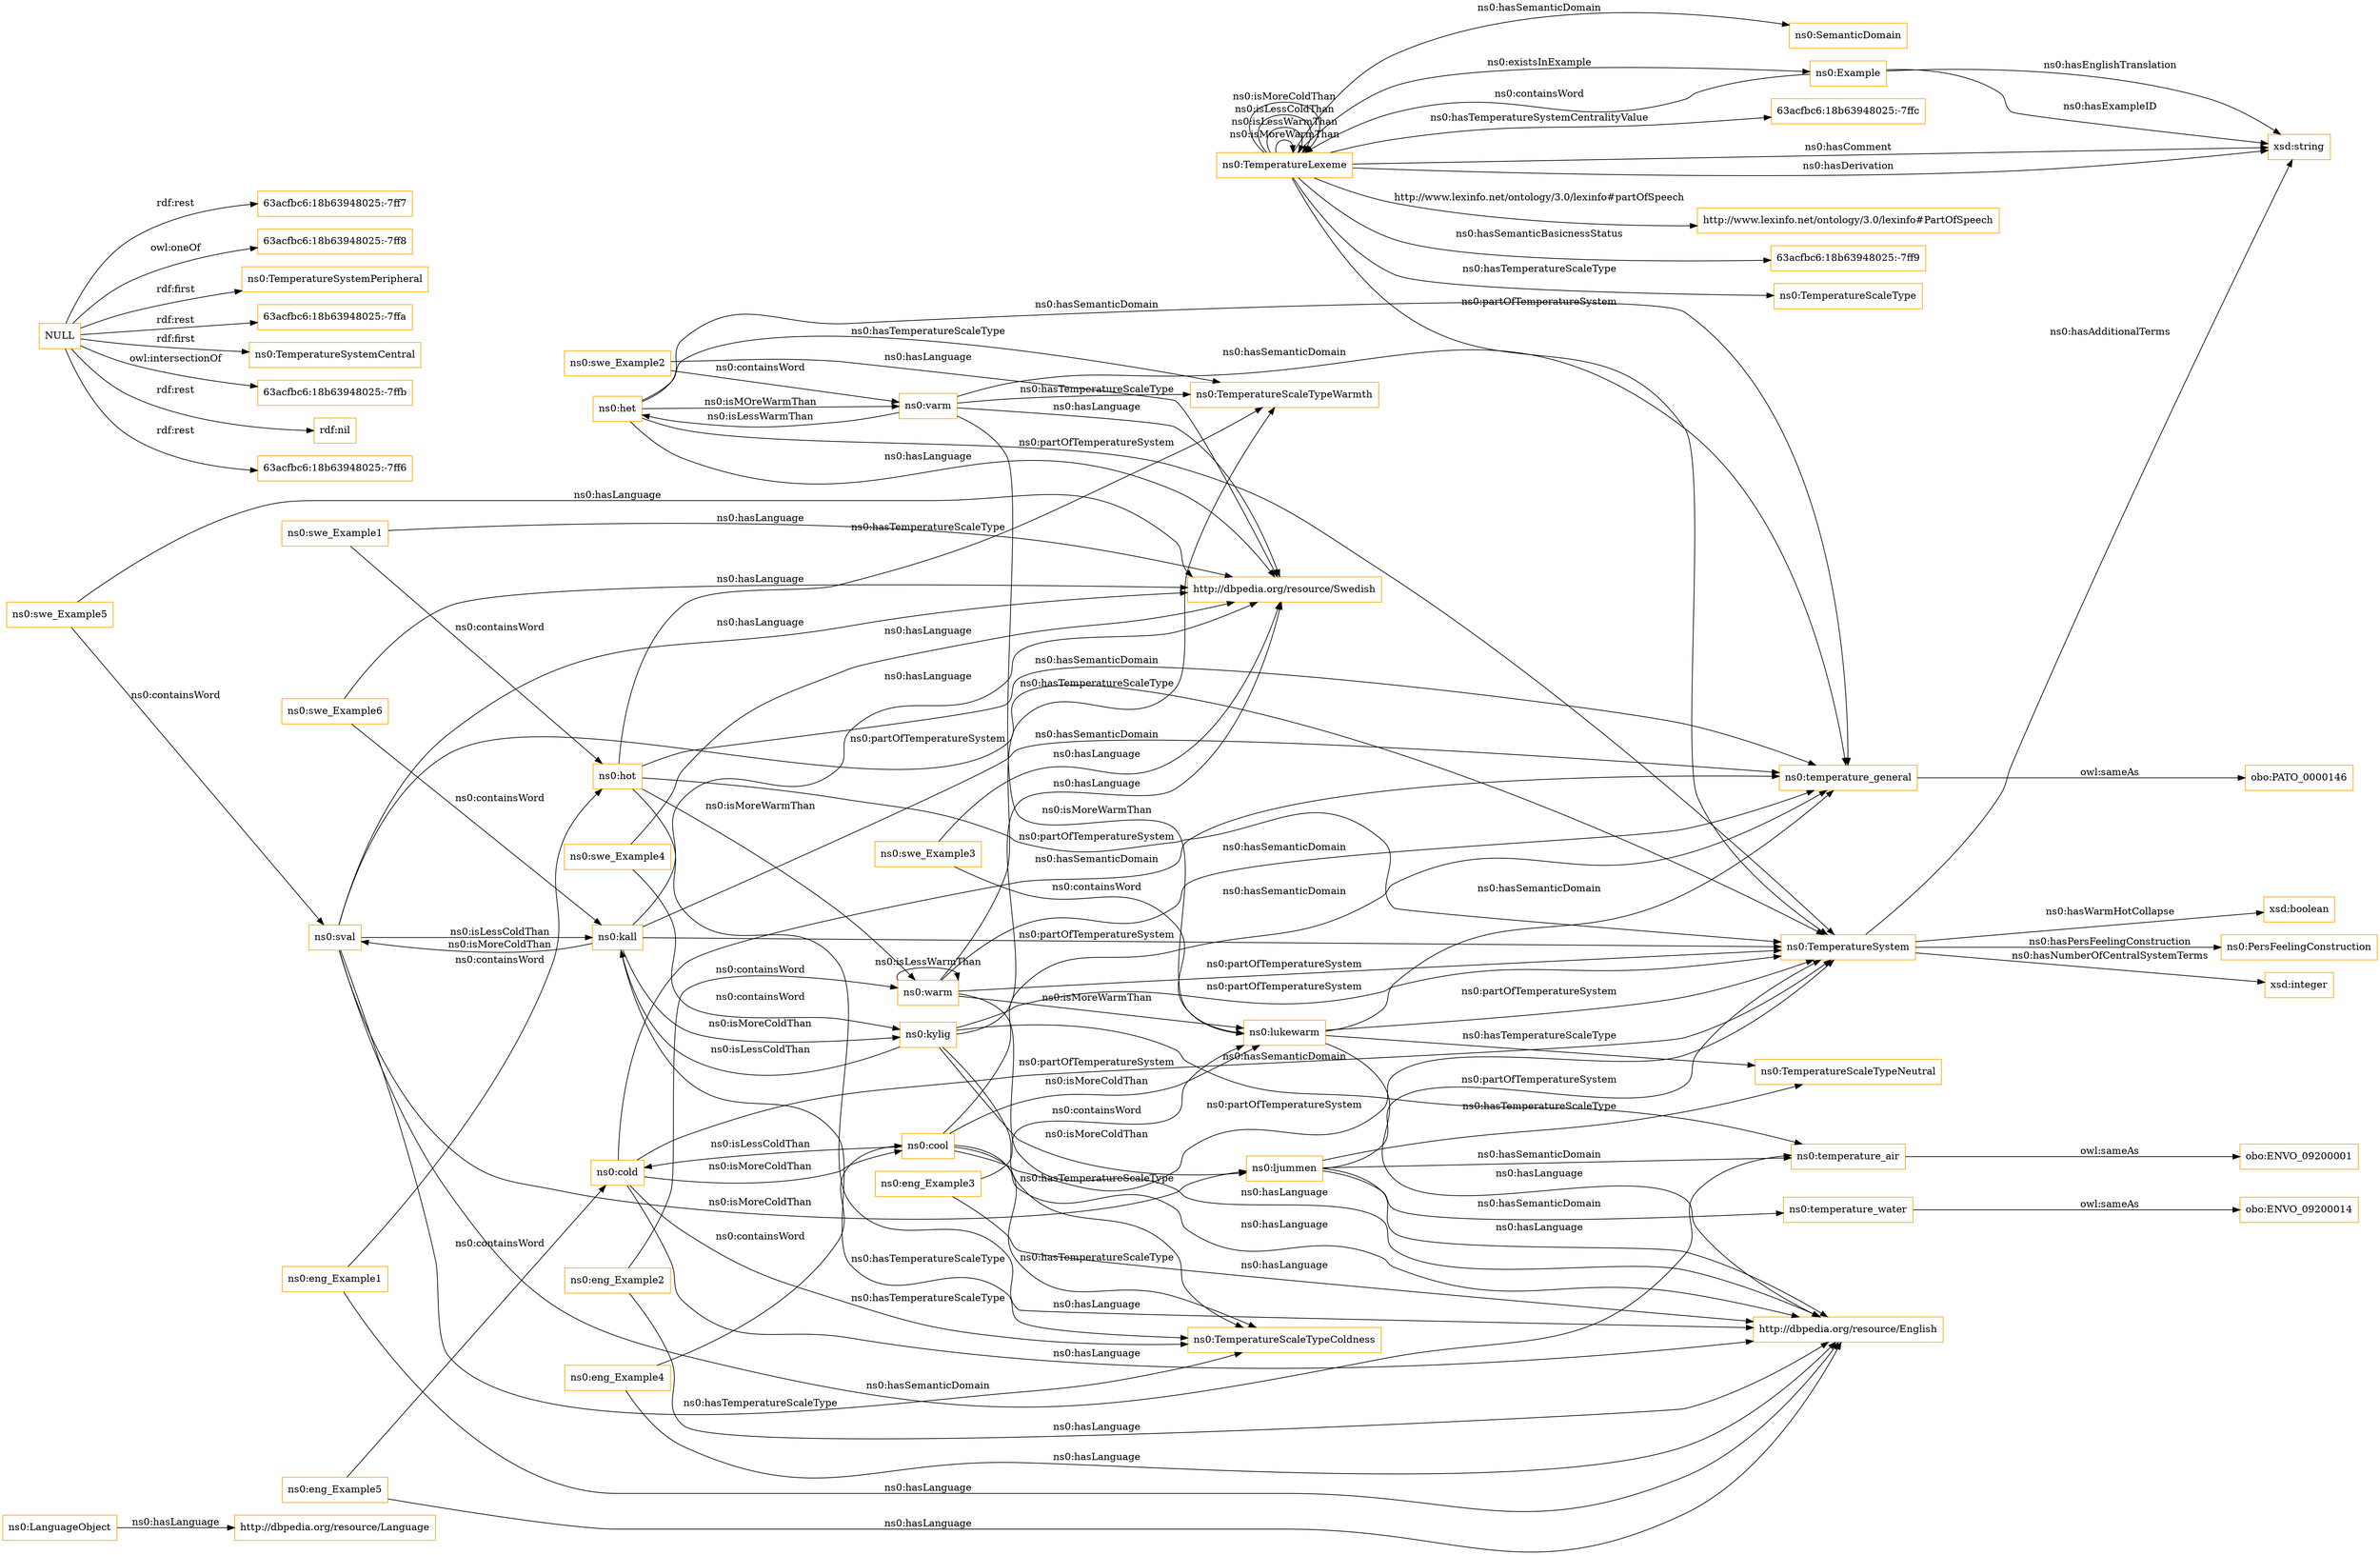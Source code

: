 digraph ar2dtool_diagram { 
rankdir=LR;
size="1501"
node [shape = rectangle, color="orange"]; "ns0:LanguageObject" "ns0:TemperatureLexeme" "ns0:temperature_water" "ns0:temperature_air" "ns0:TemperatureScaleTypeWarmth" "ns0:TemperatureScaleTypeNeutral" "ns0:TemperatureScaleTypeColdness" "ns0:TemperatureScaleType" "ns0:SemanticDomain" "ns0:temperature_general" "ns0:Example" "ns0:TemperatureSystem" "63acfbc6:18b63948025:-7ffc" ; /*classes style*/
	"ns0:het" -> "ns0:varm" [ label = "ns0:isMOreWarmThan" ];
	"ns0:het" -> "ns0:TemperatureScaleTypeWarmth" [ label = "ns0:hasTemperatureScaleType" ];
	"ns0:het" -> "ns0:TemperatureSystem" [ label = "ns0:partOfTemperatureSystem" ];
	"ns0:het" -> "ns0:temperature_general" [ label = "ns0:hasSemanticDomain" ];
	"ns0:het" -> "http://dbpedia.org/resource/Swedish" [ label = "ns0:hasLanguage" ];
	"ns0:swe_Example2" -> "http://dbpedia.org/resource/Swedish" [ label = "ns0:hasLanguage" ];
	"ns0:swe_Example2" -> "ns0:varm" [ label = "ns0:containsWord" ];
	"ns0:cold" -> "ns0:cool" [ label = "ns0:isMoreColdThan" ];
	"ns0:cold" -> "ns0:TemperatureScaleTypeColdness" [ label = "ns0:hasTemperatureScaleType" ];
	"ns0:cold" -> "ns0:TemperatureSystem" [ label = "ns0:partOfTemperatureSystem" ];
	"ns0:cold" -> "ns0:temperature_general" [ label = "ns0:hasSemanticDomain" ];
	"ns0:cold" -> "http://dbpedia.org/resource/English" [ label = "ns0:hasLanguage" ];
	"ns0:eng_Example5" -> "http://dbpedia.org/resource/English" [ label = "ns0:hasLanguage" ];
	"ns0:eng_Example5" -> "ns0:cold" [ label = "ns0:containsWord" ];
	"ns0:swe_Example1" -> "http://dbpedia.org/resource/Swedish" [ label = "ns0:hasLanguage" ];
	"ns0:swe_Example1" -> "ns0:hot" [ label = "ns0:containsWord" ];
	"ns0:temperature_water" -> "obo:ENVO_09200014" [ label = "owl:sameAs" ];
	"ns0:eng_Example4" -> "http://dbpedia.org/resource/English" [ label = "ns0:hasLanguage" ];
	"ns0:eng_Example4" -> "ns0:cool" [ label = "ns0:containsWord" ];
	"ns0:cool" -> "ns0:lukewarm" [ label = "ns0:isMoreColdThan" ];
	"ns0:cool" -> "ns0:cold" [ label = "ns0:isLessColdThan" ];
	"ns0:cool" -> "ns0:TemperatureScaleTypeColdness" [ label = "ns0:hasTemperatureScaleType" ];
	"ns0:cool" -> "ns0:TemperatureSystem" [ label = "ns0:partOfTemperatureSystem" ];
	"ns0:cool" -> "ns0:temperature_general" [ label = "ns0:hasSemanticDomain" ];
	"ns0:cool" -> "http://dbpedia.org/resource/English" [ label = "ns0:hasLanguage" ];
	"ns0:warm" -> "ns0:lukewarm" [ label = "ns0:isMoreWarmThan" ];
	"ns0:warm" -> "ns0:warm" [ label = "ns0:isLessWarmThan" ];
	"ns0:warm" -> "ns0:TemperatureScaleTypeWarmth" [ label = "ns0:hasTemperatureScaleType" ];
	"ns0:warm" -> "ns0:TemperatureSystem" [ label = "ns0:partOfTemperatureSystem" ];
	"ns0:warm" -> "ns0:temperature_general" [ label = "ns0:hasSemanticDomain" ];
	"ns0:warm" -> "http://dbpedia.org/resource/English" [ label = "ns0:hasLanguage" ];
	"ns0:temperature_air" -> "obo:ENVO_09200001" [ label = "owl:sameAs" ];
	"ns0:swe_Example6" -> "http://dbpedia.org/resource/Swedish" [ label = "ns0:hasLanguage" ];
	"ns0:swe_Example6" -> "ns0:kall" [ label = "ns0:containsWord" ];
	"ns0:varm" -> "ns0:TemperatureScaleTypeWarmth" [ label = "ns0:hasTemperatureScaleType" ];
	"ns0:varm" -> "ns0:het" [ label = "ns0:isLessWarmThan" ];
	"ns0:varm" -> "http://dbpedia.org/resource/Swedish" [ label = "ns0:hasLanguage" ];
	"ns0:varm" -> "ns0:lukewarm" [ label = "ns0:isMoreWarmThan" ];
	"ns0:varm" -> "ns0:temperature_general" [ label = "ns0:hasSemanticDomain" ];
	"ns0:eng_Example3" -> "http://dbpedia.org/resource/English" [ label = "ns0:hasLanguage" ];
	"ns0:eng_Example3" -> "ns0:lukewarm" [ label = "ns0:containsWord" ];
	"ns0:hot" -> "ns0:warm" [ label = "ns0:isMoreWarmThan" ];
	"ns0:hot" -> "ns0:TemperatureScaleTypeWarmth" [ label = "ns0:hasTemperatureScaleType" ];
	"ns0:hot" -> "ns0:TemperatureSystem" [ label = "ns0:partOfTemperatureSystem" ];
	"ns0:hot" -> "ns0:temperature_general" [ label = "ns0:hasSemanticDomain" ];
	"ns0:hot" -> "http://dbpedia.org/resource/English" [ label = "ns0:hasLanguage" ];
	"ns0:swe_Example5" -> "http://dbpedia.org/resource/Swedish" [ label = "ns0:hasLanguage" ];
	"ns0:swe_Example5" -> "ns0:sval" [ label = "ns0:containsWord" ];
	"ns0:kall" -> "ns0:sval" [ label = "ns0:isMoreColdThan" ];
	"ns0:kall" -> "ns0:TemperatureScaleTypeColdness" [ label = "ns0:hasTemperatureScaleType" ];
	"ns0:kall" -> "ns0:TemperatureSystem" [ label = "ns0:partOfTemperatureSystem" ];
	"ns0:kall" -> "ns0:temperature_general" [ label = "ns0:hasSemanticDomain" ];
	"ns0:kall" -> "ns0:kylig" [ label = "ns0:isMoreColdThan" ];
	"ns0:kall" -> "http://dbpedia.org/resource/Swedish" [ label = "ns0:hasLanguage" ];
	"NULL" -> "63acfbc6:18b63948025:-7ff7" [ label = "rdf:rest" ];
	"NULL" -> "63acfbc6:18b63948025:-7ff8" [ label = "owl:oneOf" ];
	"NULL" -> "ns0:TemperatureSystemPeripheral" [ label = "rdf:first" ];
	"NULL" -> "63acfbc6:18b63948025:-7ffa" [ label = "rdf:rest" ];
	"NULL" -> "ns0:TemperatureSystemCentral" [ label = "rdf:first" ];
	"NULL" -> "63acfbc6:18b63948025:-7ffb" [ label = "owl:intersectionOf" ];
	"NULL" -> "rdf:nil" [ label = "rdf:rest" ];
	"NULL" -> "63acfbc6:18b63948025:-7ff6" [ label = "rdf:rest" ];
	"ns0:eng_Example2" -> "http://dbpedia.org/resource/English" [ label = "ns0:hasLanguage" ];
	"ns0:eng_Example2" -> "ns0:warm" [ label = "ns0:containsWord" ];
	"ns0:ljummen" -> "ns0:TemperatureScaleTypeNeutral" [ label = "ns0:hasTemperatureScaleType" ];
	"ns0:ljummen" -> "ns0:TemperatureSystem" [ label = "ns0:partOfTemperatureSystem" ];
	"ns0:ljummen" -> "ns0:temperature_water" [ label = "ns0:hasSemanticDomain" ];
	"ns0:ljummen" -> "ns0:temperature_air" [ label = "ns0:hasSemanticDomain" ];
	"ns0:ljummen" -> "http://dbpedia.org/resource/English" [ label = "ns0:hasLanguage" ];
	"ns0:kylig" -> "ns0:ljummen" [ label = "ns0:isMoreColdThan" ];
	"ns0:kylig" -> "http://dbpedia.org/resource/Swedish" [ label = "ns0:hasLanguage" ];
	"ns0:kylig" -> "ns0:kall" [ label = "ns0:isLessColdThan" ];
	"ns0:kylig" -> "ns0:TemperatureScaleTypeColdness" [ label = "ns0:hasTemperatureScaleType" ];
	"ns0:kylig" -> "ns0:TemperatureSystem" [ label = "ns0:partOfTemperatureSystem" ];
	"ns0:kylig" -> "ns0:temperature_air" [ label = "ns0:hasSemanticDomain" ];
	"ns0:lukewarm" -> "ns0:TemperatureScaleTypeNeutral" [ label = "ns0:hasTemperatureScaleType" ];
	"ns0:lukewarm" -> "ns0:TemperatureSystem" [ label = "ns0:partOfTemperatureSystem" ];
	"ns0:lukewarm" -> "ns0:temperature_general" [ label = "ns0:hasSemanticDomain" ];
	"ns0:lukewarm" -> "http://dbpedia.org/resource/English" [ label = "ns0:hasLanguage" ];
	"ns0:swe_Example4" -> "http://dbpedia.org/resource/Swedish" [ label = "ns0:hasLanguage" ];
	"ns0:swe_Example4" -> "ns0:kylig" [ label = "ns0:containsWord" ];
	"ns0:temperature_general" -> "obo:PATO_0000146" [ label = "owl:sameAs" ];
	"ns0:eng_Example1" -> "http://dbpedia.org/resource/English" [ label = "ns0:hasLanguage" ];
	"ns0:eng_Example1" -> "ns0:hot" [ label = "ns0:containsWord" ];
	"ns0:sval" -> "ns0:ljummen" [ label = "ns0:isMoreColdThan" ];
	"ns0:sval" -> "ns0:kall" [ label = "ns0:isLessColdThan" ];
	"ns0:sval" -> "ns0:TemperatureScaleTypeColdness" [ label = "ns0:hasTemperatureScaleType" ];
	"ns0:sval" -> "ns0:TemperatureSystem" [ label = "ns0:partOfTemperatureSystem" ];
	"ns0:sval" -> "ns0:temperature_air" [ label = "ns0:hasSemanticDomain" ];
	"ns0:sval" -> "http://dbpedia.org/resource/Swedish" [ label = "ns0:hasLanguage" ];
	"ns0:swe_Example3" -> "http://dbpedia.org/resource/Swedish" [ label = "ns0:hasLanguage" ];
	"ns0:swe_Example3" -> "ns0:lukewarm" [ label = "ns0:containsWord" ];
	"ns0:Example" -> "xsd:string" [ label = "ns0:hasEnglishTranslation" ];
	"ns0:TemperatureLexeme" -> "xsd:string" [ label = "ns0:hasComment" ];
	"ns0:TemperatureLexeme" -> "ns0:TemperatureLexeme" [ label = "ns0:isMoreWarmThan" ];
	"ns0:TemperatureLexeme" -> "ns0:Example" [ label = "ns0:existsInExample" ];
	"ns0:TemperatureLexeme" -> "ns0:SemanticDomain" [ label = "ns0:hasSemanticDomain" ];
	"ns0:TemperatureSystem" -> "xsd:string" [ label = "ns0:hasAdditionalTerms" ];
	"ns0:TemperatureLexeme" -> "ns0:TemperatureLexeme" [ label = "ns0:isLessWarmThan" ];
	"ns0:TemperatureLexeme" -> "xsd:string" [ label = "ns0:hasDerivation" ];
	"ns0:TemperatureLexeme" -> "ns0:TemperatureSystem" [ label = "ns0:partOfTemperatureSystem" ];
	"ns0:TemperatureLexeme" -> "ns0:TemperatureLexeme" [ label = "ns0:isLessColdThan" ];
	"ns0:LanguageObject" -> "http://dbpedia.org/resource/Language" [ label = "ns0:hasLanguage" ];
	"ns0:TemperatureSystem" -> "xsd:integer" [ label = "ns0:hasNumberOfCentralSystemTerms" ];
	"ns0:TemperatureLexeme" -> "ns0:TemperatureScaleType" [ label = "ns0:hasTemperatureScaleType" ];
	"ns0:TemperatureLexeme" -> "http://www.lexinfo.net/ontology/3.0/lexinfo#PartOfSpeech" [ label = "http://www.lexinfo.net/ontology/3.0/lexinfo#partOfSpeech" ];
	"ns0:Example" -> "ns0:TemperatureLexeme" [ label = "ns0:containsWord" ];
	"ns0:TemperatureSystem" -> "xsd:boolean" [ label = "ns0:hasWarmHotCollapse" ];
	"ns0:TemperatureLexeme" -> "63acfbc6:18b63948025:-7ffc" [ label = "ns0:hasTemperatureSystemCentralityValue" ];
	"ns0:TemperatureLexeme" -> "63acfbc6:18b63948025:-7ff9" [ label = "ns0:hasSemanticBasicnessStatus" ];
	"ns0:TemperatureSystem" -> "ns0:PersFeelingConstruction" [ label = "ns0:hasPersFeelingConstruction" ];
	"ns0:Example" -> "xsd:string" [ label = "ns0:hasExampleID" ];
	"ns0:TemperatureLexeme" -> "ns0:TemperatureLexeme" [ label = "ns0:isMoreColdThan" ];

}
